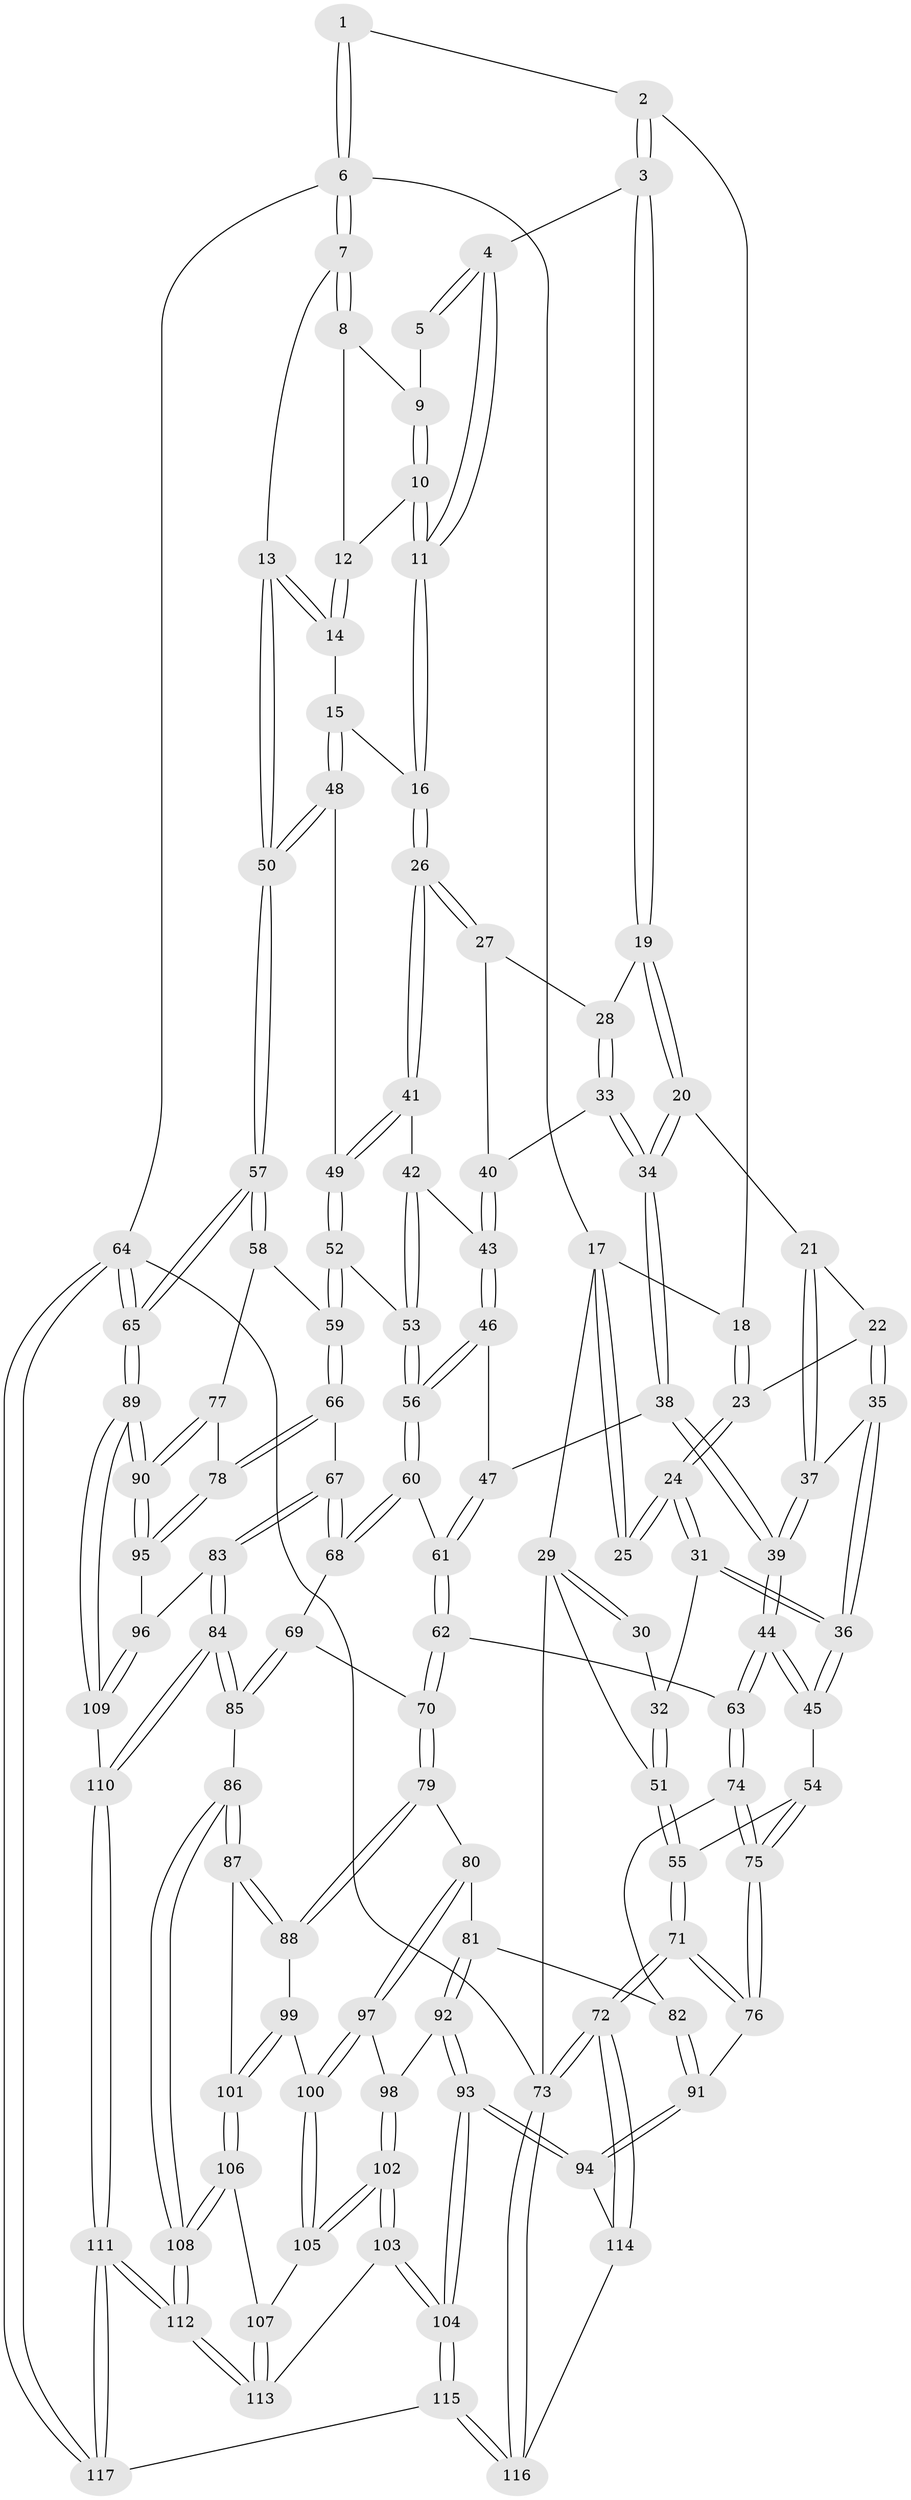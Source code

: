 // Generated by graph-tools (version 1.1) at 2025/27/03/09/25 03:27:10]
// undirected, 117 vertices, 289 edges
graph export_dot {
graph [start="1"]
  node [color=gray90,style=filled];
  1 [pos="+0.8981309278202836+0"];
  2 [pos="+0.4702300273493375+0"];
  3 [pos="+0.6266525266265341+0.062309788773169054"];
  4 [pos="+0.8085700427042922+0.06539985976016466"];
  5 [pos="+0.8799358528955032+0"];
  6 [pos="+1+0"];
  7 [pos="+1+0"];
  8 [pos="+1+0.07565119914037137"];
  9 [pos="+0.9182844466439225+0.02349524402737291"];
  10 [pos="+0.9076070924313008+0.11632694649416435"];
  11 [pos="+0.8513439152870019+0.15412830720783977"];
  12 [pos="+0.9591605491011644+0.1199299300862146"];
  13 [pos="+1+0.2295713884832195"];
  14 [pos="+0.9782782367488279+0.17431962199925574"];
  15 [pos="+0.8911225801751951+0.24733862402922213"];
  16 [pos="+0.8379414378579038+0.22423166784287898"];
  17 [pos="+0.38022045633958845+0"];
  18 [pos="+0.4517991321673969+0"];
  19 [pos="+0.6496934082557189+0.16381881739433127"];
  20 [pos="+0.5616308084297016+0.24499638284196582"];
  21 [pos="+0.5608516603585197+0.24512566031249683"];
  22 [pos="+0.49132718205125214+0.24002094279459849"];
  23 [pos="+0.4771359606833213+0.22614030434484275"];
  24 [pos="+0.33263023240263895+0.2426233528055478"];
  25 [pos="+0.2826128845066453+0.05411863681252213"];
  26 [pos="+0.7981477520542701+0.24063771719181568"];
  27 [pos="+0.7497076318840918+0.22579679370055042"];
  28 [pos="+0.6725859446421816+0.1847139502702855"];
  29 [pos="+0+0.2702659826573999"];
  30 [pos="+0.200460602186762+0.11347932789480586"];
  31 [pos="+0.317573852018028+0.3284835505928806"];
  32 [pos="+0.20840786865834987+0.32183251059859563"];
  33 [pos="+0.6463997946188499+0.30856175956929655"];
  34 [pos="+0.6099071195965211+0.35929274271734707"];
  35 [pos="+0.47450341490457126+0.2908542262549638"];
  36 [pos="+0.39482916836091175+0.4570870870066698"];
  37 [pos="+0.5303219976652754+0.3157109493349676"];
  38 [pos="+0.6068528269444807+0.41741888000586586"];
  39 [pos="+0.5180063220847589+0.4455860591254113"];
  40 [pos="+0.6911438154210099+0.31173445151498963"];
  41 [pos="+0.7828832256196203+0.33750843637086325"];
  42 [pos="+0.7632687258626702+0.3652966987477333"];
  43 [pos="+0.7018509571817028+0.3922390083316344"];
  44 [pos="+0.4330417501297958+0.4861315191267085"];
  45 [pos="+0.39652973682636844+0.462557221448635"];
  46 [pos="+0.6841680145991209+0.40567875571867107"];
  47 [pos="+0.6100146637496787+0.4183054465968558"];
  48 [pos="+0.965174523456675+0.322755577822395"];
  49 [pos="+0.8962903941985598+0.40377837266232974"];
  50 [pos="+1+0.3579139129565825"];
  51 [pos="+0+0.37489656394390647"];
  52 [pos="+0.8776195564925037+0.48728698223395334"];
  53 [pos="+0.8311186388227363+0.48794230364969543"];
  54 [pos="+0.21838328184576583+0.5356189333687176"];
  55 [pos="+0+0.44276214257373614"];
  56 [pos="+0.7773232971065251+0.5135523348237666"];
  57 [pos="+1+0.5382656826644229"];
  58 [pos="+0.9898504636043183+0.5669281461371892"];
  59 [pos="+0.9563872216881124+0.561443146266538"];
  60 [pos="+0.7767360929388112+0.5143641332999638"];
  61 [pos="+0.6792479708267157+0.5446151924985448"];
  62 [pos="+0.641248549106575+0.6383663601594392"];
  63 [pos="+0.44920951322499086+0.5378955773524292"];
  64 [pos="+1+1"];
  65 [pos="+1+1"];
  66 [pos="+0.8229773257807246+0.673921133262013"];
  67 [pos="+0.822914212056046+0.6739276547254129"];
  68 [pos="+0.7832170341588536+0.6579647262577945"];
  69 [pos="+0.7077558991847883+0.66941714947881"];
  70 [pos="+0.6482143533832737+0.6518769208722052"];
  71 [pos="+0+0.8724292912907896"];
  72 [pos="+0+1"];
  73 [pos="+0+1"];
  74 [pos="+0.4292933396896144+0.6319321204082552"];
  75 [pos="+0.22371107022147865+0.7192109915371101"];
  76 [pos="+0.21080012066516518+0.7511564974345448"];
  77 [pos="+0.9512325826573919+0.7193415548010728"];
  78 [pos="+0.8704083838042416+0.7160627306817087"];
  79 [pos="+0.625142644444324+0.6921251333030899"];
  80 [pos="+0.5656531780249268+0.7245229496898796"];
  81 [pos="+0.44758869411118973+0.6790040369778036"];
  82 [pos="+0.43570789111231845+0.6612950804151762"];
  83 [pos="+0.7972883039404146+0.7796572650782774"];
  84 [pos="+0.7617654071216657+0.8059303599459585"];
  85 [pos="+0.7233675153514131+0.7890146402197384"];
  86 [pos="+0.7038877399944229+0.7974729005461128"];
  87 [pos="+0.6600371098442457+0.7890810402219804"];
  88 [pos="+0.628890636950604+0.7188613493335161"];
  89 [pos="+1+1"];
  90 [pos="+1+0.9627424876044176"];
  91 [pos="+0.31846791828277515+0.8314662639104369"];
  92 [pos="+0.465054907726608+0.7583976629717956"];
  93 [pos="+0.40389508159916526+0.8992858366496753"];
  94 [pos="+0.3305492861082454+0.8498301790775395"];
  95 [pos="+0.8949448549446656+0.8033343092154684"];
  96 [pos="+0.8419135600515829+0.8037489859883147"];
  97 [pos="+0.554702534409832+0.7532056928786102"];
  98 [pos="+0.5267608670949016+0.778541997872584"];
  99 [pos="+0.6023470040710996+0.790100433485283"];
  100 [pos="+0.589584394016217+0.7985383881757036"];
  101 [pos="+0.645706369686981+0.8035846655020978"];
  102 [pos="+0.5365308590515356+0.8476115483185762"];
  103 [pos="+0.5021766858842688+0.8946996384107867"];
  104 [pos="+0.43871158906158697+0.9474270601033139"];
  105 [pos="+0.5800796059398197+0.8309932092257871"];
  106 [pos="+0.6401358202617158+0.8204247646573696"];
  107 [pos="+0.6160388368502743+0.8444337746578836"];
  108 [pos="+0.6845536484115885+0.8537801018875132"];
  109 [pos="+0.8050382976219398+0.9087062711343105"];
  110 [pos="+0.7762761299197619+0.9008633273812666"];
  111 [pos="+0.6884033631891743+0.9358778861652881"];
  112 [pos="+0.6878095811746708+0.9348984680281727"];
  113 [pos="+0.638394633757586+0.8941791880830549"];
  114 [pos="+0.3189832377240503+0.860643447616237"];
  115 [pos="+0.4739228149755087+1"];
  116 [pos="+0+1"];
  117 [pos="+0.5837449741621783+1"];
  1 -- 2;
  1 -- 6;
  1 -- 6;
  2 -- 3;
  2 -- 3;
  2 -- 18;
  3 -- 4;
  3 -- 19;
  3 -- 19;
  4 -- 5;
  4 -- 5;
  4 -- 11;
  4 -- 11;
  5 -- 9;
  6 -- 7;
  6 -- 7;
  6 -- 17;
  6 -- 64;
  7 -- 8;
  7 -- 8;
  7 -- 13;
  8 -- 9;
  8 -- 12;
  9 -- 10;
  9 -- 10;
  10 -- 11;
  10 -- 11;
  10 -- 12;
  11 -- 16;
  11 -- 16;
  12 -- 14;
  12 -- 14;
  13 -- 14;
  13 -- 14;
  13 -- 50;
  13 -- 50;
  14 -- 15;
  15 -- 16;
  15 -- 48;
  15 -- 48;
  16 -- 26;
  16 -- 26;
  17 -- 18;
  17 -- 25;
  17 -- 25;
  17 -- 29;
  18 -- 23;
  18 -- 23;
  19 -- 20;
  19 -- 20;
  19 -- 28;
  20 -- 21;
  20 -- 34;
  20 -- 34;
  21 -- 22;
  21 -- 37;
  21 -- 37;
  22 -- 23;
  22 -- 35;
  22 -- 35;
  23 -- 24;
  23 -- 24;
  24 -- 25;
  24 -- 25;
  24 -- 31;
  24 -- 31;
  26 -- 27;
  26 -- 27;
  26 -- 41;
  26 -- 41;
  27 -- 28;
  27 -- 40;
  28 -- 33;
  28 -- 33;
  29 -- 30;
  29 -- 30;
  29 -- 51;
  29 -- 73;
  30 -- 32;
  31 -- 32;
  31 -- 36;
  31 -- 36;
  32 -- 51;
  32 -- 51;
  33 -- 34;
  33 -- 34;
  33 -- 40;
  34 -- 38;
  34 -- 38;
  35 -- 36;
  35 -- 36;
  35 -- 37;
  36 -- 45;
  36 -- 45;
  37 -- 39;
  37 -- 39;
  38 -- 39;
  38 -- 39;
  38 -- 47;
  39 -- 44;
  39 -- 44;
  40 -- 43;
  40 -- 43;
  41 -- 42;
  41 -- 49;
  41 -- 49;
  42 -- 43;
  42 -- 53;
  42 -- 53;
  43 -- 46;
  43 -- 46;
  44 -- 45;
  44 -- 45;
  44 -- 63;
  44 -- 63;
  45 -- 54;
  46 -- 47;
  46 -- 56;
  46 -- 56;
  47 -- 61;
  47 -- 61;
  48 -- 49;
  48 -- 50;
  48 -- 50;
  49 -- 52;
  49 -- 52;
  50 -- 57;
  50 -- 57;
  51 -- 55;
  51 -- 55;
  52 -- 53;
  52 -- 59;
  52 -- 59;
  53 -- 56;
  53 -- 56;
  54 -- 55;
  54 -- 75;
  54 -- 75;
  55 -- 71;
  55 -- 71;
  56 -- 60;
  56 -- 60;
  57 -- 58;
  57 -- 58;
  57 -- 65;
  57 -- 65;
  58 -- 59;
  58 -- 77;
  59 -- 66;
  59 -- 66;
  60 -- 61;
  60 -- 68;
  60 -- 68;
  61 -- 62;
  61 -- 62;
  62 -- 63;
  62 -- 70;
  62 -- 70;
  63 -- 74;
  63 -- 74;
  64 -- 65;
  64 -- 65;
  64 -- 117;
  64 -- 117;
  64 -- 73;
  65 -- 89;
  65 -- 89;
  66 -- 67;
  66 -- 78;
  66 -- 78;
  67 -- 68;
  67 -- 68;
  67 -- 83;
  67 -- 83;
  68 -- 69;
  69 -- 70;
  69 -- 85;
  69 -- 85;
  70 -- 79;
  70 -- 79;
  71 -- 72;
  71 -- 72;
  71 -- 76;
  71 -- 76;
  72 -- 73;
  72 -- 73;
  72 -- 114;
  72 -- 114;
  73 -- 116;
  73 -- 116;
  74 -- 75;
  74 -- 75;
  74 -- 82;
  75 -- 76;
  75 -- 76;
  76 -- 91;
  77 -- 78;
  77 -- 90;
  77 -- 90;
  78 -- 95;
  78 -- 95;
  79 -- 80;
  79 -- 88;
  79 -- 88;
  80 -- 81;
  80 -- 97;
  80 -- 97;
  81 -- 82;
  81 -- 92;
  81 -- 92;
  82 -- 91;
  82 -- 91;
  83 -- 84;
  83 -- 84;
  83 -- 96;
  84 -- 85;
  84 -- 85;
  84 -- 110;
  84 -- 110;
  85 -- 86;
  86 -- 87;
  86 -- 87;
  86 -- 108;
  86 -- 108;
  87 -- 88;
  87 -- 88;
  87 -- 101;
  88 -- 99;
  89 -- 90;
  89 -- 90;
  89 -- 109;
  89 -- 109;
  90 -- 95;
  90 -- 95;
  91 -- 94;
  91 -- 94;
  92 -- 93;
  92 -- 93;
  92 -- 98;
  93 -- 94;
  93 -- 94;
  93 -- 104;
  93 -- 104;
  94 -- 114;
  95 -- 96;
  96 -- 109;
  96 -- 109;
  97 -- 98;
  97 -- 100;
  97 -- 100;
  98 -- 102;
  98 -- 102;
  99 -- 100;
  99 -- 101;
  99 -- 101;
  100 -- 105;
  100 -- 105;
  101 -- 106;
  101 -- 106;
  102 -- 103;
  102 -- 103;
  102 -- 105;
  102 -- 105;
  103 -- 104;
  103 -- 104;
  103 -- 113;
  104 -- 115;
  104 -- 115;
  105 -- 107;
  106 -- 107;
  106 -- 108;
  106 -- 108;
  107 -- 113;
  107 -- 113;
  108 -- 112;
  108 -- 112;
  109 -- 110;
  110 -- 111;
  110 -- 111;
  111 -- 112;
  111 -- 112;
  111 -- 117;
  111 -- 117;
  112 -- 113;
  112 -- 113;
  114 -- 116;
  115 -- 116;
  115 -- 116;
  115 -- 117;
}
